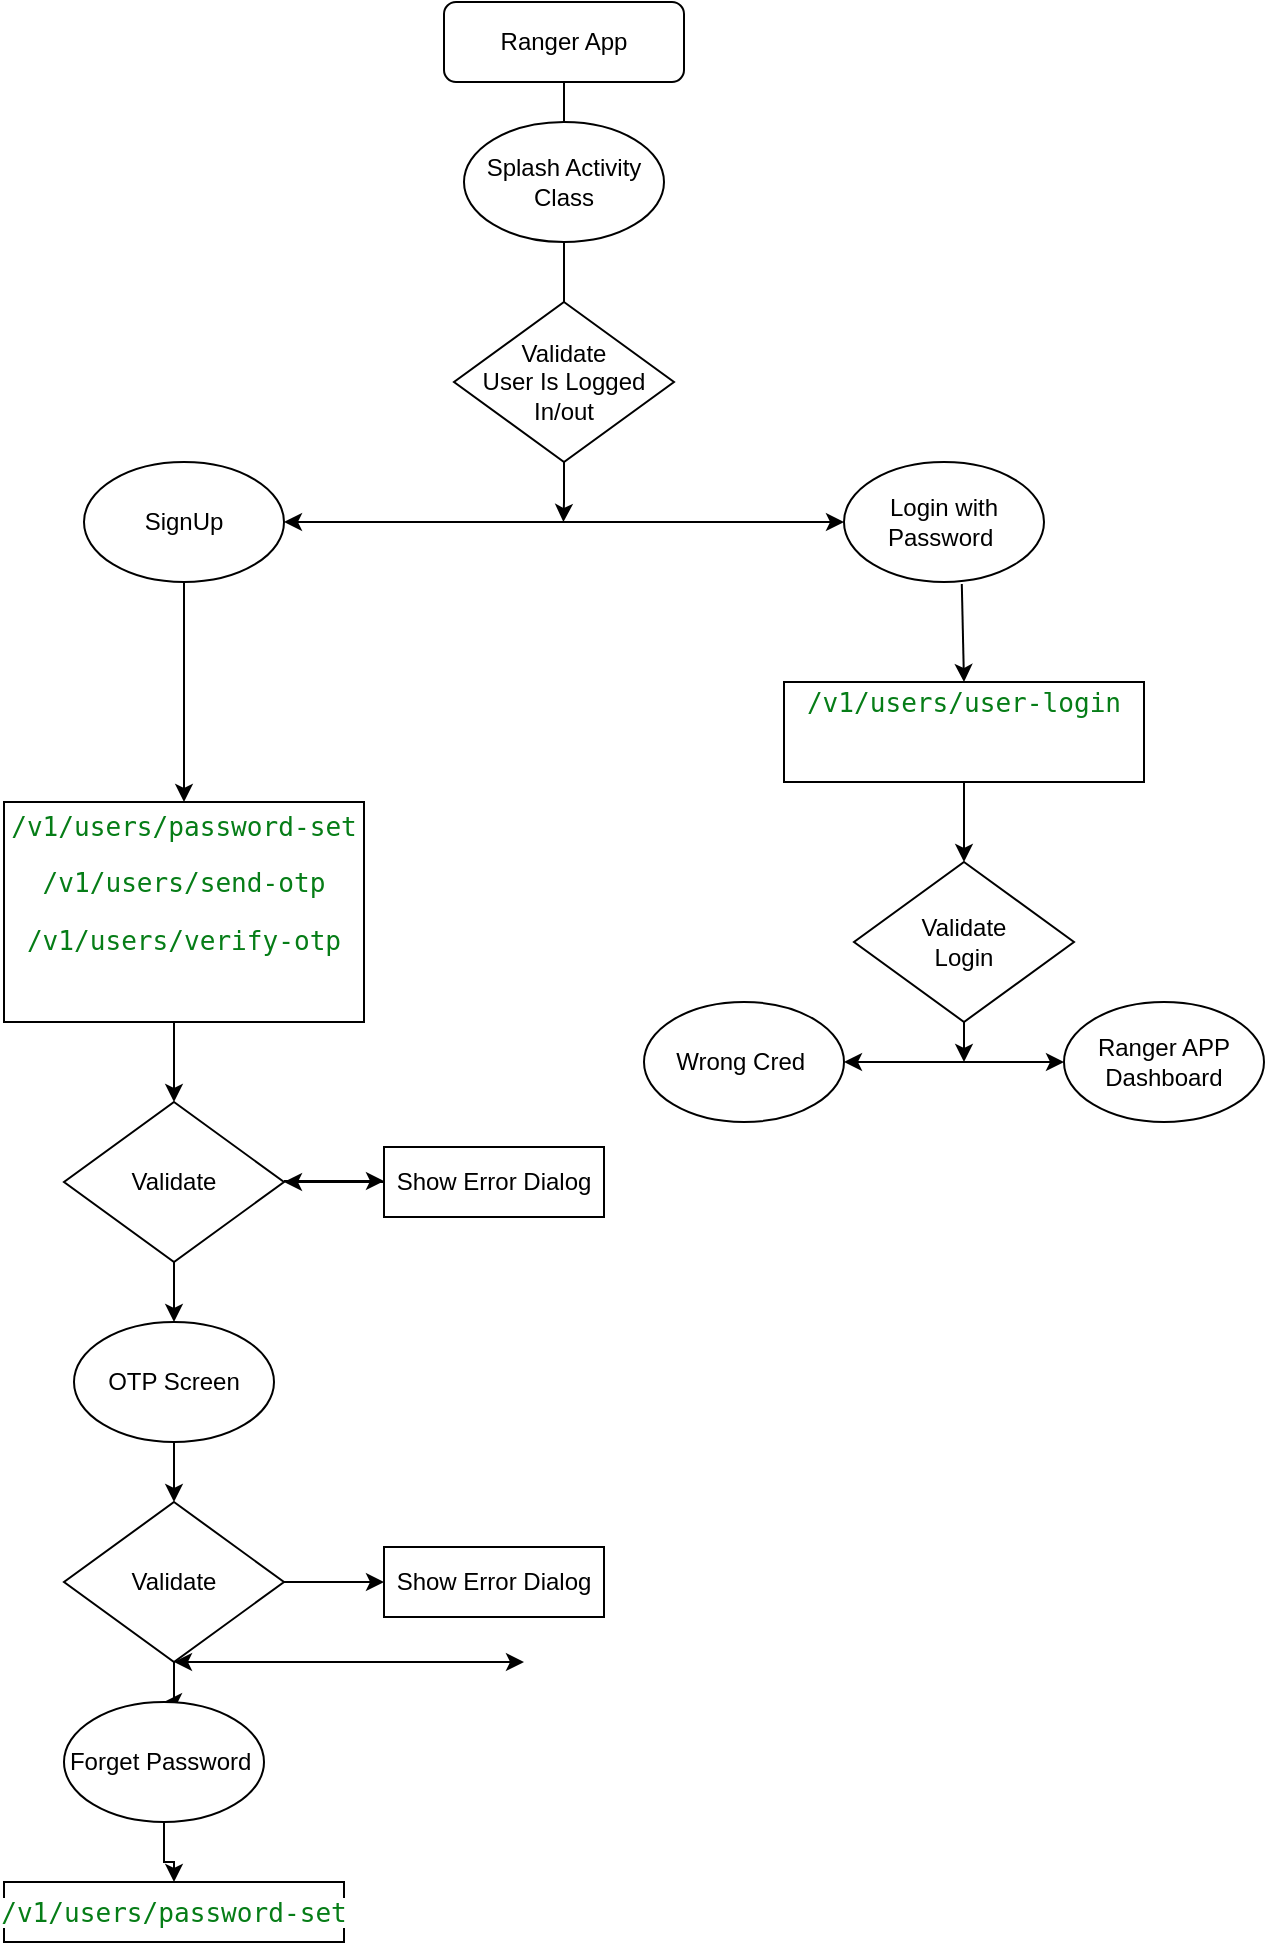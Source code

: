 <mxfile version="14.9.1" type="github">
  <diagram id="C5RBs43oDa-KdzZeNtuy" name="Page-1">
    <mxGraphModel dx="1021" dy="529" grid="1" gridSize="10" guides="1" tooltips="1" connect="1" arrows="1" fold="1" page="1" pageScale="1" pageWidth="827" pageHeight="1169" math="0" shadow="0">
      <root>
        <mxCell id="WIyWlLk6GJQsqaUBKTNV-0" />
        <mxCell id="WIyWlLk6GJQsqaUBKTNV-1" parent="WIyWlLk6GJQsqaUBKTNV-0" />
        <mxCell id="WIyWlLk6GJQsqaUBKTNV-3" value="Ranger App" style="rounded=1;whiteSpace=wrap;html=1;fontSize=12;glass=0;strokeWidth=1;shadow=0;" parent="WIyWlLk6GJQsqaUBKTNV-1" vertex="1">
          <mxGeometry x="360" y="20" width="120" height="40" as="geometry" />
        </mxCell>
        <mxCell id="WIyWlLk6GJQsqaUBKTNV-8" value="No" style="rounded=0;html=1;jettySize=auto;orthogonalLoop=1;fontSize=11;endArrow=block;endFill=0;endSize=8;strokeWidth=1;shadow=0;labelBackgroundColor=none;edgeStyle=orthogonalEdgeStyle;" parent="WIyWlLk6GJQsqaUBKTNV-1" target="WIyWlLk6GJQsqaUBKTNV-11" edge="1">
          <mxGeometry x="0.333" y="20" relative="1" as="geometry">
            <mxPoint as="offset" />
            <mxPoint x="220" y="370" as="sourcePoint" />
          </mxGeometry>
        </mxCell>
        <mxCell id="WIyWlLk6GJQsqaUBKTNV-9" value="Yes" style="edgeStyle=orthogonalEdgeStyle;rounded=0;html=1;jettySize=auto;orthogonalLoop=1;fontSize=11;endArrow=block;endFill=0;endSize=8;strokeWidth=1;shadow=0;labelBackgroundColor=none;" parent="WIyWlLk6GJQsqaUBKTNV-1" source="WIyWlLk6GJQsqaUBKTNV-10" edge="1">
          <mxGeometry y="10" relative="1" as="geometry">
            <mxPoint as="offset" />
            <mxPoint x="320" y="330" as="targetPoint" />
          </mxGeometry>
        </mxCell>
        <mxCell id="ZfM4p7snjcgIQR_8ts6V-4" value="" style="edgeStyle=orthogonalEdgeStyle;rounded=0;orthogonalLoop=1;jettySize=auto;html=1;" edge="1" parent="WIyWlLk6GJQsqaUBKTNV-1" source="WIyWlLk6GJQsqaUBKTNV-3">
          <mxGeometry relative="1" as="geometry">
            <mxPoint x="420" y="130" as="targetPoint" />
            <Array as="points">
              <mxPoint x="420" y="100" />
              <mxPoint x="420" y="100" />
            </Array>
          </mxGeometry>
        </mxCell>
        <mxCell id="ZfM4p7snjcgIQR_8ts6V-0" value="Splash Activity Class" style="ellipse;whiteSpace=wrap;html=1;" vertex="1" parent="WIyWlLk6GJQsqaUBKTNV-1">
          <mxGeometry x="370" y="80" width="100" height="60" as="geometry" />
        </mxCell>
        <mxCell id="ZfM4p7snjcgIQR_8ts6V-5" value="" style="edgeStyle=orthogonalEdgeStyle;rounded=0;orthogonalLoop=1;jettySize=auto;html=1;" edge="1" parent="WIyWlLk6GJQsqaUBKTNV-1" source="ZfM4p7snjcgIQR_8ts6V-0">
          <mxGeometry relative="1" as="geometry">
            <mxPoint x="230" y="100" as="sourcePoint" />
            <mxPoint x="420" y="220" as="targetPoint" />
            <Array as="points">
              <mxPoint x="420" y="210" />
              <mxPoint x="420" y="210" />
            </Array>
          </mxGeometry>
        </mxCell>
        <mxCell id="ZfM4p7snjcgIQR_8ts6V-7" value="Validate&lt;br&gt;User Is Logged In/out" style="rhombus;whiteSpace=wrap;html=1;" vertex="1" parent="WIyWlLk6GJQsqaUBKTNV-1">
          <mxGeometry x="365" y="170" width="110" height="80" as="geometry" />
        </mxCell>
        <mxCell id="ZfM4p7snjcgIQR_8ts6V-8" value="" style="edgeStyle=orthogonalEdgeStyle;rounded=0;orthogonalLoop=1;jettySize=auto;html=1;" edge="1" parent="WIyWlLk6GJQsqaUBKTNV-1">
          <mxGeometry relative="1" as="geometry">
            <mxPoint x="420" y="250" as="sourcePoint" />
            <mxPoint x="419.71" y="280" as="targetPoint" />
            <Array as="points">
              <mxPoint x="419.71" y="270" />
              <mxPoint x="419.71" y="270" />
            </Array>
          </mxGeometry>
        </mxCell>
        <mxCell id="ZfM4p7snjcgIQR_8ts6V-10" value="SignUp" style="ellipse;whiteSpace=wrap;html=1;" vertex="1" parent="WIyWlLk6GJQsqaUBKTNV-1">
          <mxGeometry x="180" y="250" width="100" height="60" as="geometry" />
        </mxCell>
        <mxCell id="ZfM4p7snjcgIQR_8ts6V-11" value="" style="endArrow=classic;startArrow=classic;html=1;exitX=1;exitY=0.5;exitDx=0;exitDy=0;entryX=0;entryY=0.5;entryDx=0;entryDy=0;" edge="1" parent="WIyWlLk6GJQsqaUBKTNV-1" source="ZfM4p7snjcgIQR_8ts6V-10" target="ZfM4p7snjcgIQR_8ts6V-12">
          <mxGeometry width="50" height="50" relative="1" as="geometry">
            <mxPoint x="290" y="340" as="sourcePoint" />
            <mxPoint x="690" y="340" as="targetPoint" />
            <Array as="points">
              <mxPoint x="420" y="280" />
            </Array>
          </mxGeometry>
        </mxCell>
        <mxCell id="ZfM4p7snjcgIQR_8ts6V-12" value="Login with Password&amp;nbsp;&lt;br&gt;" style="ellipse;whiteSpace=wrap;html=1;" vertex="1" parent="WIyWlLk6GJQsqaUBKTNV-1">
          <mxGeometry x="560" y="250" width="100" height="60" as="geometry" />
        </mxCell>
        <mxCell id="ZfM4p7snjcgIQR_8ts6V-13" value="&lt;pre style=&quot;background-color: #ffffff ; color: #080808 ; font-family: &amp;#34;jetbrains mono&amp;#34; , monospace ; font-size: 9.8pt&quot;&gt;&lt;span style=&quot;color: #067d17&quot;&gt;/v1/users/password-set&lt;br&gt;&lt;/span&gt;&lt;pre style=&quot;font-family: &amp;#34;jetbrains mono&amp;#34; , monospace ; font-size: 9.8pt&quot;&gt;&lt;span style=&quot;color: #067d17&quot;&gt;/v1/users/send-otp&lt;br&gt;&lt;/span&gt;&lt;pre style=&quot;font-family: &amp;#34;jetbrains mono&amp;#34; , monospace ; font-size: 9.8pt&quot;&gt;&lt;span style=&quot;color: #067d17&quot;&gt;/v1/users/verify-otp&lt;/span&gt;&lt;/pre&gt;&lt;span style=&quot;color: #067d17&quot;&gt;&lt;br&gt;&lt;/span&gt;&lt;/pre&gt;&lt;/pre&gt;" style="rounded=0;whiteSpace=wrap;html=1;" vertex="1" parent="WIyWlLk6GJQsqaUBKTNV-1">
          <mxGeometry x="140" y="420" width="180" height="110" as="geometry" />
        </mxCell>
        <mxCell id="ZfM4p7snjcgIQR_8ts6V-21" value="" style="endArrow=classic;html=1;entryX=0.5;entryY=0;entryDx=0;entryDy=0;" edge="1" parent="WIyWlLk6GJQsqaUBKTNV-1" source="ZfM4p7snjcgIQR_8ts6V-10" target="ZfM4p7snjcgIQR_8ts6V-13">
          <mxGeometry width="50" height="50" relative="1" as="geometry">
            <mxPoint x="390" y="380" as="sourcePoint" />
            <mxPoint x="370" y="400" as="targetPoint" />
          </mxGeometry>
        </mxCell>
        <mxCell id="ZfM4p7snjcgIQR_8ts6V-22" value="&lt;pre style=&quot;background-color: #ffffff ; color: #080808 ; font-family: &amp;#34;jetbrains mono&amp;#34; , monospace ; font-size: 9.8pt&quot;&gt;&lt;pre style=&quot;font-family: &amp;#34;jetbrains mono&amp;#34; , monospace ; font-size: 9.8pt&quot;&gt;&lt;span style=&quot;color: #067d17&quot;&gt;/v1/users/user-login&lt;/span&gt;&lt;/pre&gt;&lt;pre style=&quot;font-family: &amp;#34;jetbrains mono&amp;#34; , monospace ; font-size: 9.8pt&quot;&gt;&lt;span style=&quot;color: #067d17&quot;&gt;&lt;br&gt;&lt;/span&gt;&lt;/pre&gt;&lt;/pre&gt;" style="rounded=0;whiteSpace=wrap;html=1;" vertex="1" parent="WIyWlLk6GJQsqaUBKTNV-1">
          <mxGeometry x="530" y="360" width="180" height="50" as="geometry" />
        </mxCell>
        <mxCell id="ZfM4p7snjcgIQR_8ts6V-23" value="" style="endArrow=classic;html=1;exitX=0.589;exitY=1.017;exitDx=0;exitDy=0;exitPerimeter=0;entryX=0.5;entryY=0;entryDx=0;entryDy=0;" edge="1" parent="WIyWlLk6GJQsqaUBKTNV-1" target="ZfM4p7snjcgIQR_8ts6V-22" source="ZfM4p7snjcgIQR_8ts6V-12">
          <mxGeometry width="50" height="50" relative="1" as="geometry">
            <mxPoint x="620" y="370" as="sourcePoint" />
            <mxPoint x="620" y="410" as="targetPoint" />
          </mxGeometry>
        </mxCell>
        <mxCell id="ZfM4p7snjcgIQR_8ts6V-24" value="" style="edgeStyle=orthogonalEdgeStyle;rounded=0;orthogonalLoop=1;jettySize=auto;html=1;exitX=0.5;exitY=1;exitDx=0;exitDy=0;" edge="1" parent="WIyWlLk6GJQsqaUBKTNV-1" source="ZfM4p7snjcgIQR_8ts6V-22">
          <mxGeometry relative="1" as="geometry">
            <mxPoint x="620" y="525" as="sourcePoint" />
            <mxPoint x="620" y="450" as="targetPoint" />
            <Array as="points" />
          </mxGeometry>
        </mxCell>
        <mxCell id="ZfM4p7snjcgIQR_8ts6V-25" value="Validate&lt;br&gt;Login" style="rhombus;whiteSpace=wrap;html=1;" vertex="1" parent="WIyWlLk6GJQsqaUBKTNV-1">
          <mxGeometry x="565" y="450" width="110" height="80" as="geometry" />
        </mxCell>
        <mxCell id="ZfM4p7snjcgIQR_8ts6V-26" value="" style="endArrow=classic;html=1;exitX=0.5;exitY=1;exitDx=0;exitDy=0;" edge="1" parent="WIyWlLk6GJQsqaUBKTNV-1" source="ZfM4p7snjcgIQR_8ts6V-25">
          <mxGeometry width="50" height="50" relative="1" as="geometry">
            <mxPoint x="620" y="650" as="sourcePoint" />
            <mxPoint x="620" y="550" as="targetPoint" />
          </mxGeometry>
        </mxCell>
        <mxCell id="ZfM4p7snjcgIQR_8ts6V-31" value="Wrong Cred&amp;nbsp;" style="ellipse;whiteSpace=wrap;html=1;" vertex="1" parent="WIyWlLk6GJQsqaUBKTNV-1">
          <mxGeometry x="460" y="520" width="100" height="60" as="geometry" />
        </mxCell>
        <mxCell id="ZfM4p7snjcgIQR_8ts6V-32" value="" style="edgeStyle=orthogonalEdgeStyle;rounded=0;orthogonalLoop=1;jettySize=auto;html=1;" edge="1" parent="WIyWlLk6GJQsqaUBKTNV-1">
          <mxGeometry relative="1" as="geometry">
            <mxPoint x="225" y="530" as="sourcePoint" />
            <mxPoint x="225" y="570" as="targetPoint" />
            <Array as="points">
              <mxPoint x="225" y="560" />
              <mxPoint x="225" y="560" />
            </Array>
          </mxGeometry>
        </mxCell>
        <mxCell id="ZfM4p7snjcgIQR_8ts6V-33" value="Validate" style="rhombus;whiteSpace=wrap;html=1;" vertex="1" parent="WIyWlLk6GJQsqaUBKTNV-1">
          <mxGeometry x="170" y="570" width="110" height="80" as="geometry" />
        </mxCell>
        <mxCell id="ZfM4p7snjcgIQR_8ts6V-36" value="" style="endArrow=classic;html=1;" edge="1" parent="WIyWlLk6GJQsqaUBKTNV-1">
          <mxGeometry width="50" height="50" relative="1" as="geometry">
            <mxPoint x="280" y="609.5" as="sourcePoint" />
            <mxPoint x="330" y="609.5" as="targetPoint" />
          </mxGeometry>
        </mxCell>
        <mxCell id="ZfM4p7snjcgIQR_8ts6V-37" value="" style="endArrow=classic;html=1;exitX=0.5;exitY=1;exitDx=0;exitDy=0;" edge="1" parent="WIyWlLk6GJQsqaUBKTNV-1" source="ZfM4p7snjcgIQR_8ts6V-33">
          <mxGeometry width="50" height="50" relative="1" as="geometry">
            <mxPoint x="290" y="619.5" as="sourcePoint" />
            <mxPoint x="225" y="680" as="targetPoint" />
          </mxGeometry>
        </mxCell>
        <mxCell id="ZfM4p7snjcgIQR_8ts6V-41" value="" style="edgeStyle=orthogonalEdgeStyle;rounded=0;orthogonalLoop=1;jettySize=auto;html=1;" edge="1" parent="WIyWlLk6GJQsqaUBKTNV-1" source="ZfM4p7snjcgIQR_8ts6V-38" target="ZfM4p7snjcgIQR_8ts6V-40">
          <mxGeometry relative="1" as="geometry" />
        </mxCell>
        <mxCell id="ZfM4p7snjcgIQR_8ts6V-38" value="OTP Screen" style="ellipse;whiteSpace=wrap;html=1;" vertex="1" parent="WIyWlLk6GJQsqaUBKTNV-1">
          <mxGeometry x="175" y="680" width="100" height="60" as="geometry" />
        </mxCell>
        <mxCell id="ZfM4p7snjcgIQR_8ts6V-42" value="" style="edgeStyle=orthogonalEdgeStyle;rounded=0;orthogonalLoop=1;jettySize=auto;html=1;" edge="1" parent="WIyWlLk6GJQsqaUBKTNV-1" source="ZfM4p7snjcgIQR_8ts6V-39" target="ZfM4p7snjcgIQR_8ts6V-33">
          <mxGeometry relative="1" as="geometry" />
        </mxCell>
        <mxCell id="ZfM4p7snjcgIQR_8ts6V-39" value="Show Error Dialog" style="rounded=0;whiteSpace=wrap;html=1;" vertex="1" parent="WIyWlLk6GJQsqaUBKTNV-1">
          <mxGeometry x="330" y="592.5" width="110" height="35" as="geometry" />
        </mxCell>
        <mxCell id="ZfM4p7snjcgIQR_8ts6V-45" value="" style="edgeStyle=orthogonalEdgeStyle;rounded=0;orthogonalLoop=1;jettySize=auto;html=1;" edge="1" parent="WIyWlLk6GJQsqaUBKTNV-1" source="ZfM4p7snjcgIQR_8ts6V-40" target="ZfM4p7snjcgIQR_8ts6V-43">
          <mxGeometry relative="1" as="geometry" />
        </mxCell>
        <mxCell id="ZfM4p7snjcgIQR_8ts6V-47" value="" style="edgeStyle=orthogonalEdgeStyle;rounded=0;orthogonalLoop=1;jettySize=auto;html=1;" edge="1" parent="WIyWlLk6GJQsqaUBKTNV-1" source="ZfM4p7snjcgIQR_8ts6V-40" target="ZfM4p7snjcgIQR_8ts6V-46">
          <mxGeometry relative="1" as="geometry" />
        </mxCell>
        <mxCell id="ZfM4p7snjcgIQR_8ts6V-40" value="Validate" style="rhombus;whiteSpace=wrap;html=1;" vertex="1" parent="WIyWlLk6GJQsqaUBKTNV-1">
          <mxGeometry x="170" y="770" width="110" height="80" as="geometry" />
        </mxCell>
        <mxCell id="ZfM4p7snjcgIQR_8ts6V-43" value="Show Error Dialog" style="rounded=0;whiteSpace=wrap;html=1;" vertex="1" parent="WIyWlLk6GJQsqaUBKTNV-1">
          <mxGeometry x="330" y="792.5" width="110" height="35" as="geometry" />
        </mxCell>
        <mxCell id="ZfM4p7snjcgIQR_8ts6V-49" value="" style="edgeStyle=orthogonalEdgeStyle;rounded=0;orthogonalLoop=1;jettySize=auto;html=1;" edge="1" parent="WIyWlLk6GJQsqaUBKTNV-1" source="ZfM4p7snjcgIQR_8ts6V-46" target="ZfM4p7snjcgIQR_8ts6V-48">
          <mxGeometry relative="1" as="geometry" />
        </mxCell>
        <mxCell id="ZfM4p7snjcgIQR_8ts6V-46" value="Forget Password&amp;nbsp;" style="ellipse;whiteSpace=wrap;html=1;" vertex="1" parent="WIyWlLk6GJQsqaUBKTNV-1">
          <mxGeometry x="170" y="870" width="100" height="60" as="geometry" />
        </mxCell>
        <mxCell id="ZfM4p7snjcgIQR_8ts6V-48" value="&lt;pre style=&quot;background-color: #ffffff ; color: #080808 ; font-family: &amp;#34;jetbrains mono&amp;#34; , monospace ; font-size: 9.8pt&quot;&gt;&lt;span style=&quot;color: #067d17&quot;&gt;/v1/users/password-set&lt;/span&gt;&lt;/pre&gt;" style="rounded=0;whiteSpace=wrap;html=1;" vertex="1" parent="WIyWlLk6GJQsqaUBKTNV-1">
          <mxGeometry x="140" y="960" width="170" height="30" as="geometry" />
        </mxCell>
        <mxCell id="ZfM4p7snjcgIQR_8ts6V-53" value="" style="endArrow=classic;startArrow=classic;html=1;exitX=0.5;exitY=1;exitDx=0;exitDy=0;" edge="1" parent="WIyWlLk6GJQsqaUBKTNV-1" source="ZfM4p7snjcgIQR_8ts6V-40">
          <mxGeometry width="50" height="50" relative="1" as="geometry">
            <mxPoint x="390" y="970" as="sourcePoint" />
            <mxPoint x="400" y="850" as="targetPoint" />
          </mxGeometry>
        </mxCell>
        <mxCell id="ZfM4p7snjcgIQR_8ts6V-30" value="Ranger APP Dashboard" style="ellipse;whiteSpace=wrap;html=1;" vertex="1" parent="WIyWlLk6GJQsqaUBKTNV-1">
          <mxGeometry x="670" y="520" width="100" height="60" as="geometry" />
        </mxCell>
        <mxCell id="ZfM4p7snjcgIQR_8ts6V-60" value="" style="endArrow=classic;startArrow=classic;html=1;" edge="1" parent="WIyWlLk6GJQsqaUBKTNV-1">
          <mxGeometry width="50" height="50" relative="1" as="geometry">
            <mxPoint x="560" y="550" as="sourcePoint" />
            <mxPoint x="670" y="550" as="targetPoint" />
          </mxGeometry>
        </mxCell>
      </root>
    </mxGraphModel>
  </diagram>
</mxfile>
